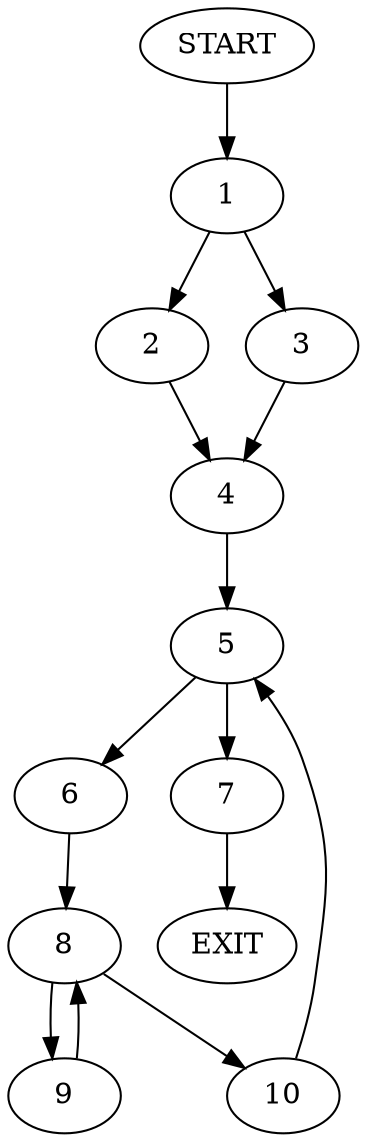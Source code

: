 digraph {
0 [label="START"]
11 [label="EXIT"]
0 -> 1
1 -> 2
1 -> 3
3 -> 4
2 -> 4
4 -> 5
5 -> 6
5 -> 7
6 -> 8
7 -> 11
8 -> 9
8 -> 10
10 -> 5
9 -> 8
}
